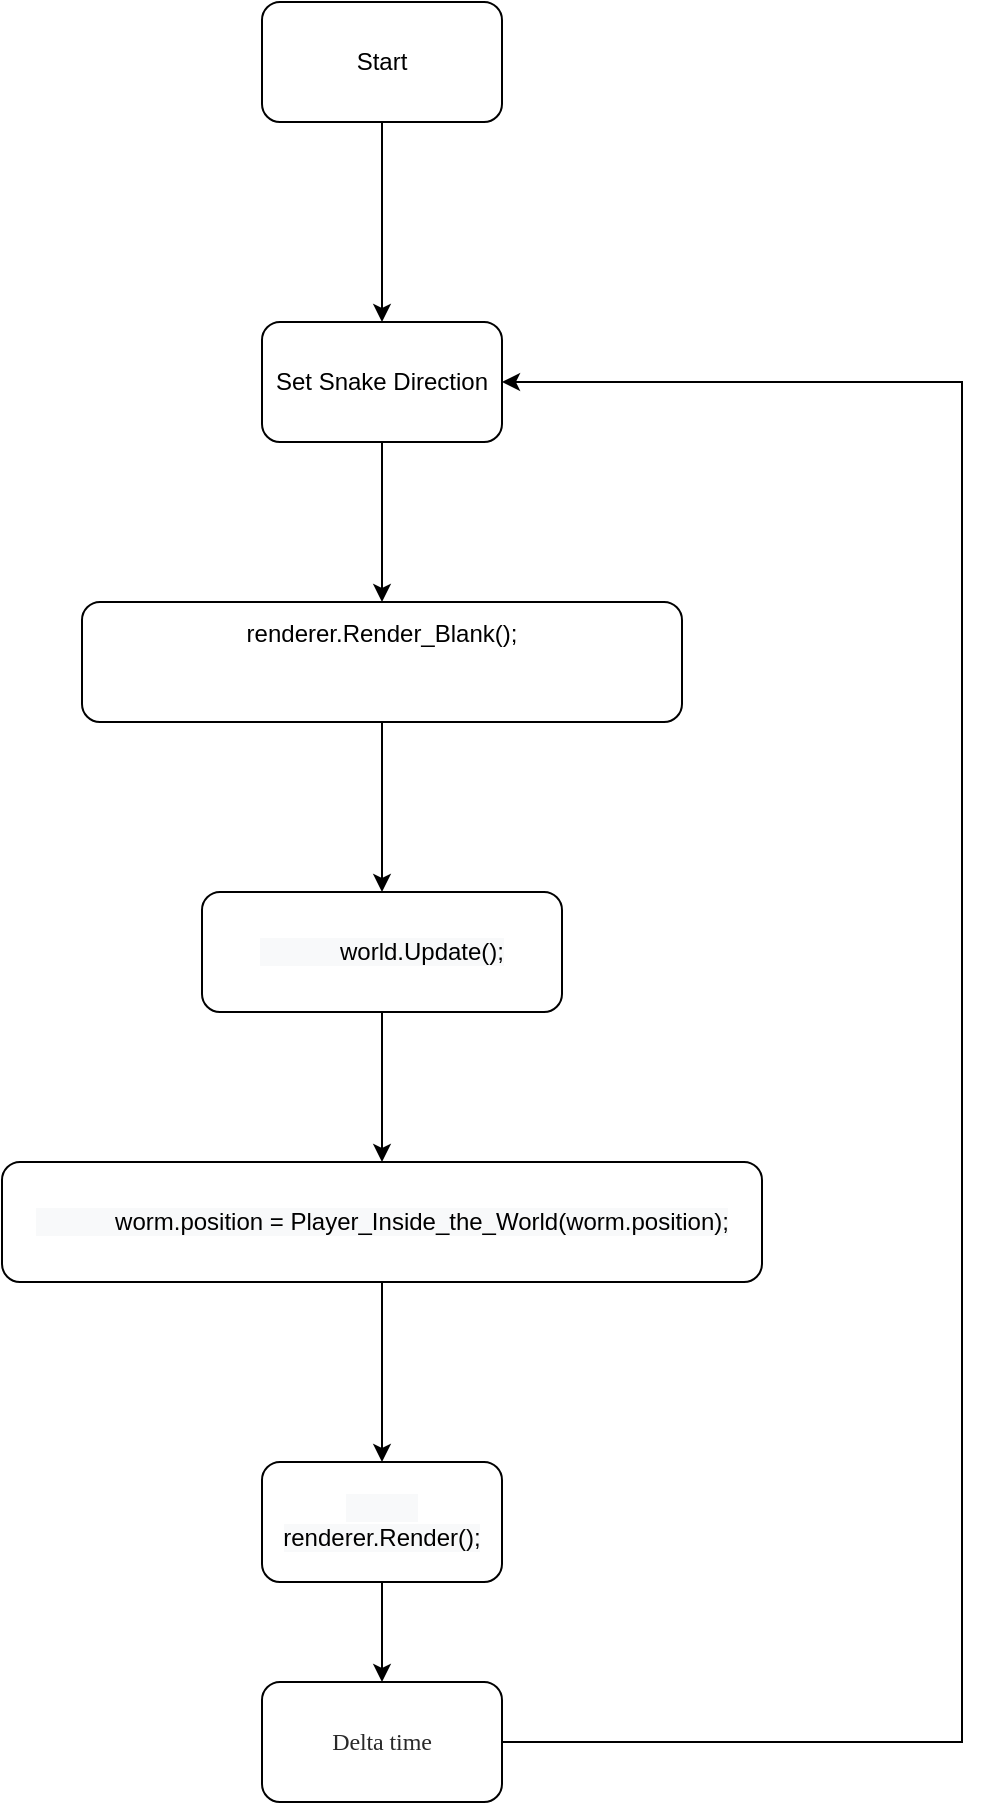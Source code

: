 <mxfile version="16.3.0" type="device"><diagram id="TAXrPHcO0r663oO6AuAw" name="Page-1"><mxGraphModel dx="1422" dy="794" grid="1" gridSize="10" guides="1" tooltips="1" connect="1" arrows="1" fold="1" page="1" pageScale="1" pageWidth="827" pageHeight="1169" math="0" shadow="0"><root><mxCell id="0"/><mxCell id="1" parent="0"/><mxCell id="KUySDWptkLO5yD3O3Vmk-3" style="edgeStyle=orthogonalEdgeStyle;rounded=0;orthogonalLoop=1;jettySize=auto;html=1;" edge="1" parent="1" source="KUySDWptkLO5yD3O3Vmk-1" target="KUySDWptkLO5yD3O3Vmk-2"><mxGeometry relative="1" as="geometry"/></mxCell><mxCell id="KUySDWptkLO5yD3O3Vmk-1" value="Start" style="rounded=1;whiteSpace=wrap;html=1;" vertex="1" parent="1"><mxGeometry x="140" y="80" width="120" height="60" as="geometry"/></mxCell><mxCell id="KUySDWptkLO5yD3O3Vmk-2" value="Set Snake Direction" style="rounded=1;whiteSpace=wrap;html=1;" vertex="1" parent="1"><mxGeometry x="140" y="240" width="120" height="60" as="geometry"/></mxCell><mxCell id="KUySDWptkLO5yD3O3Vmk-11" value="" style="edgeStyle=orthogonalEdgeStyle;rounded=0;orthogonalLoop=1;jettySize=auto;html=1;startArrow=classic;startFill=1;endArrow=none;endFill=0;" edge="1" parent="1" source="KUySDWptkLO5yD3O3Vmk-6" target="KUySDWptkLO5yD3O3Vmk-2"><mxGeometry relative="1" as="geometry"/></mxCell><mxCell id="KUySDWptkLO5yD3O3Vmk-17" style="edgeStyle=orthogonalEdgeStyle;rounded=0;orthogonalLoop=1;jettySize=auto;html=1;entryX=0.5;entryY=0;entryDx=0;entryDy=0;startArrow=none;startFill=0;endArrow=classic;endFill=1;" edge="1" parent="1" source="KUySDWptkLO5yD3O3Vmk-6" target="KUySDWptkLO5yD3O3Vmk-9"><mxGeometry relative="1" as="geometry"/></mxCell><mxCell id="KUySDWptkLO5yD3O3Vmk-6" value="renderer.Render_Blank();&lt;br&gt;&lt;br&gt;&lt;br&gt;" style="rounded=1;whiteSpace=wrap;html=1;" vertex="1" parent="1"><mxGeometry x="50" y="380" width="300" height="60" as="geometry"/></mxCell><mxCell id="KUySDWptkLO5yD3O3Vmk-19" style="edgeStyle=orthogonalEdgeStyle;rounded=0;orthogonalLoop=1;jettySize=auto;html=1;exitX=0.5;exitY=1;exitDx=0;exitDy=0;startArrow=none;startFill=0;endArrow=classic;endFill=1;" edge="1" parent="1" source="KUySDWptkLO5yD3O3Vmk-8" target="KUySDWptkLO5yD3O3Vmk-10"><mxGeometry relative="1" as="geometry"/></mxCell><mxCell id="KUySDWptkLO5yD3O3Vmk-8" value="&#10;&#10;&lt;span style=&quot;color: rgb(0, 0, 0); font-family: helvetica; font-size: 12px; font-style: normal; font-weight: 400; letter-spacing: normal; text-align: center; text-indent: 0px; text-transform: none; word-spacing: 0px; background-color: rgb(248, 249, 250); display: inline; float: none;&quot;&gt;&amp;nbsp; &amp;nbsp; &amp;nbsp; &amp;nbsp; &amp;nbsp; &amp;nbsp; worm.position = Player_Inside_the_World(worm.position);&lt;/span&gt;&lt;br style=&quot;color: rgb(0, 0, 0); font-family: helvetica; font-size: 12px; font-style: normal; font-weight: 400; letter-spacing: normal; text-align: center; text-indent: 0px; text-transform: none; word-spacing: 0px; background-color: rgb(248, 249, 250);&quot;&gt;&#10;&#10;" style="rounded=1;whiteSpace=wrap;html=1;" vertex="1" parent="1"><mxGeometry x="10" y="660" width="380" height="60" as="geometry"/></mxCell><mxCell id="KUySDWptkLO5yD3O3Vmk-18" style="edgeStyle=orthogonalEdgeStyle;rounded=0;orthogonalLoop=1;jettySize=auto;html=1;entryX=0.5;entryY=0;entryDx=0;entryDy=0;startArrow=none;startFill=0;endArrow=classic;endFill=1;" edge="1" parent="1" source="KUySDWptkLO5yD3O3Vmk-9" target="KUySDWptkLO5yD3O3Vmk-8"><mxGeometry relative="1" as="geometry"/></mxCell><mxCell id="KUySDWptkLO5yD3O3Vmk-9" value="&#10;&#10;&lt;span style=&quot;color: rgb(0, 0, 0); font-family: helvetica; font-size: 12px; font-style: normal; font-weight: 400; letter-spacing: normal; text-align: center; text-indent: 0px; text-transform: none; word-spacing: 0px; background-color: rgb(248, 249, 250); display: inline; float: none;&quot;&gt;&amp;nbsp; &amp;nbsp; &amp;nbsp; &amp;nbsp; &amp;nbsp; &amp;nbsp; world.Update();&lt;/span&gt;&lt;br style=&quot;color: rgb(0, 0, 0); font-family: helvetica; font-size: 12px; font-style: normal; font-weight: 400; letter-spacing: normal; text-align: center; text-indent: 0px; text-transform: none; word-spacing: 0px; background-color: rgb(248, 249, 250);&quot;&gt;&#10;&#10;" style="rounded=1;whiteSpace=wrap;html=1;" vertex="1" parent="1"><mxGeometry x="110" y="525" width="180" height="60" as="geometry"/></mxCell><mxCell id="KUySDWptkLO5yD3O3Vmk-21" style="edgeStyle=orthogonalEdgeStyle;rounded=0;orthogonalLoop=1;jettySize=auto;html=1;startArrow=none;startFill=0;endArrow=classic;endFill=1;" edge="1" parent="1" source="KUySDWptkLO5yD3O3Vmk-10" target="KUySDWptkLO5yD3O3Vmk-22"><mxGeometry relative="1" as="geometry"><mxPoint x="200" y="950" as="targetPoint"/></mxGeometry></mxCell><mxCell id="KUySDWptkLO5yD3O3Vmk-10" value="&#10;&#10;&lt;span style=&quot;color: rgb(0, 0, 0); font-family: helvetica; font-size: 12px; font-style: normal; font-weight: 400; letter-spacing: normal; text-align: center; text-indent: 0px; text-transform: none; word-spacing: 0px; background-color: rgb(248, 249, 250); display: inline; float: none;&quot;&gt;&amp;nbsp; &amp;nbsp; &amp;nbsp; &amp;nbsp; &amp;nbsp; &amp;nbsp; renderer.Render();&lt;/span&gt;&#10;&#10;" style="rounded=1;whiteSpace=wrap;html=1;" vertex="1" parent="1"><mxGeometry x="140" y="810" width="120" height="60" as="geometry"/></mxCell><mxCell id="KUySDWptkLO5yD3O3Vmk-23" style="edgeStyle=orthogonalEdgeStyle;rounded=0;orthogonalLoop=1;jettySize=auto;html=1;exitX=1;exitY=0.5;exitDx=0;exitDy=0;entryX=1;entryY=0.5;entryDx=0;entryDy=0;fontSize=12;startArrow=none;startFill=0;endArrow=classic;endFill=1;" edge="1" parent="1" source="KUySDWptkLO5yD3O3Vmk-22" target="KUySDWptkLO5yD3O3Vmk-2"><mxGeometry relative="1" as="geometry"><Array as="points"><mxPoint x="490" y="950"/><mxPoint x="490" y="270"/></Array></mxGeometry></mxCell><mxCell id="KUySDWptkLO5yD3O3Vmk-22" value="&lt;span style=&quot;color: rgb(41 , 41 , 41) ; font-family: &amp;#34;charter&amp;#34; , &amp;#34;georgia&amp;#34; , &amp;#34;cambria&amp;#34; , &amp;#34;times new roman&amp;#34; , &amp;#34;times&amp;#34; , serif ; letter-spacing: -0.06px ; background-color: rgb(255 , 255 , 255)&quot;&gt;&lt;font style=&quot;font-size: 12px&quot;&gt;Delta time&lt;/font&gt;&lt;/span&gt;" style="rounded=1;whiteSpace=wrap;html=1;" vertex="1" parent="1"><mxGeometry x="140" y="920" width="120" height="60" as="geometry"/></mxCell></root></mxGraphModel></diagram></mxfile>